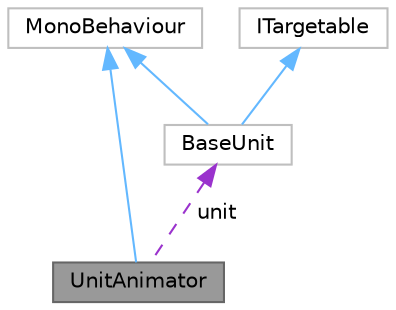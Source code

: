 digraph "UnitAnimator"
{
 // LATEX_PDF_SIZE
  bgcolor="transparent";
  edge [fontname=Helvetica,fontsize=10,labelfontname=Helvetica,labelfontsize=10];
  node [fontname=Helvetica,fontsize=10,shape=box,height=0.2,width=0.4];
  Node1 [label="UnitAnimator",height=0.2,width=0.4,color="gray40", fillcolor="grey60", style="filled", fontcolor="black",tooltip=" "];
  Node2 -> Node1 [dir="back",color="steelblue1",style="solid"];
  Node2 [label="MonoBehaviour",height=0.2,width=0.4,color="grey75", fillcolor="white", style="filled",tooltip=" "];
  Node3 -> Node1 [dir="back",color="darkorchid3",style="dashed",label=" unit" ];
  Node3 [label="BaseUnit",height=0.2,width=0.4,color="grey75", fillcolor="white", style="filled",URL="$class_base_unit.html",tooltip=" "];
  Node2 -> Node3 [dir="back",color="steelblue1",style="solid"];
  Node4 -> Node3 [dir="back",color="steelblue1",style="solid"];
  Node4 [label="ITargetable",height=0.2,width=0.4,color="grey75", fillcolor="white", style="filled",URL="$interface_i_targetable.html",tooltip=" "];
}
